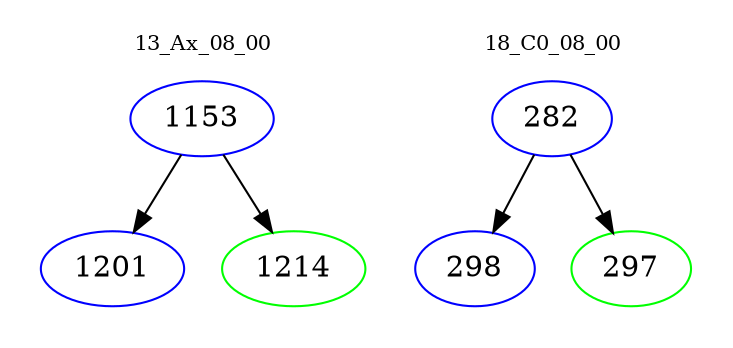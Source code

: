 digraph{
subgraph cluster_0 {
color = white
label = "13_Ax_08_00";
fontsize=10;
T0_1153 [label="1153", color="blue"]
T0_1153 -> T0_1201 [color="black"]
T0_1201 [label="1201", color="blue"]
T0_1153 -> T0_1214 [color="black"]
T0_1214 [label="1214", color="green"]
}
subgraph cluster_1 {
color = white
label = "18_C0_08_00";
fontsize=10;
T1_282 [label="282", color="blue"]
T1_282 -> T1_298 [color="black"]
T1_298 [label="298", color="blue"]
T1_282 -> T1_297 [color="black"]
T1_297 [label="297", color="green"]
}
}

